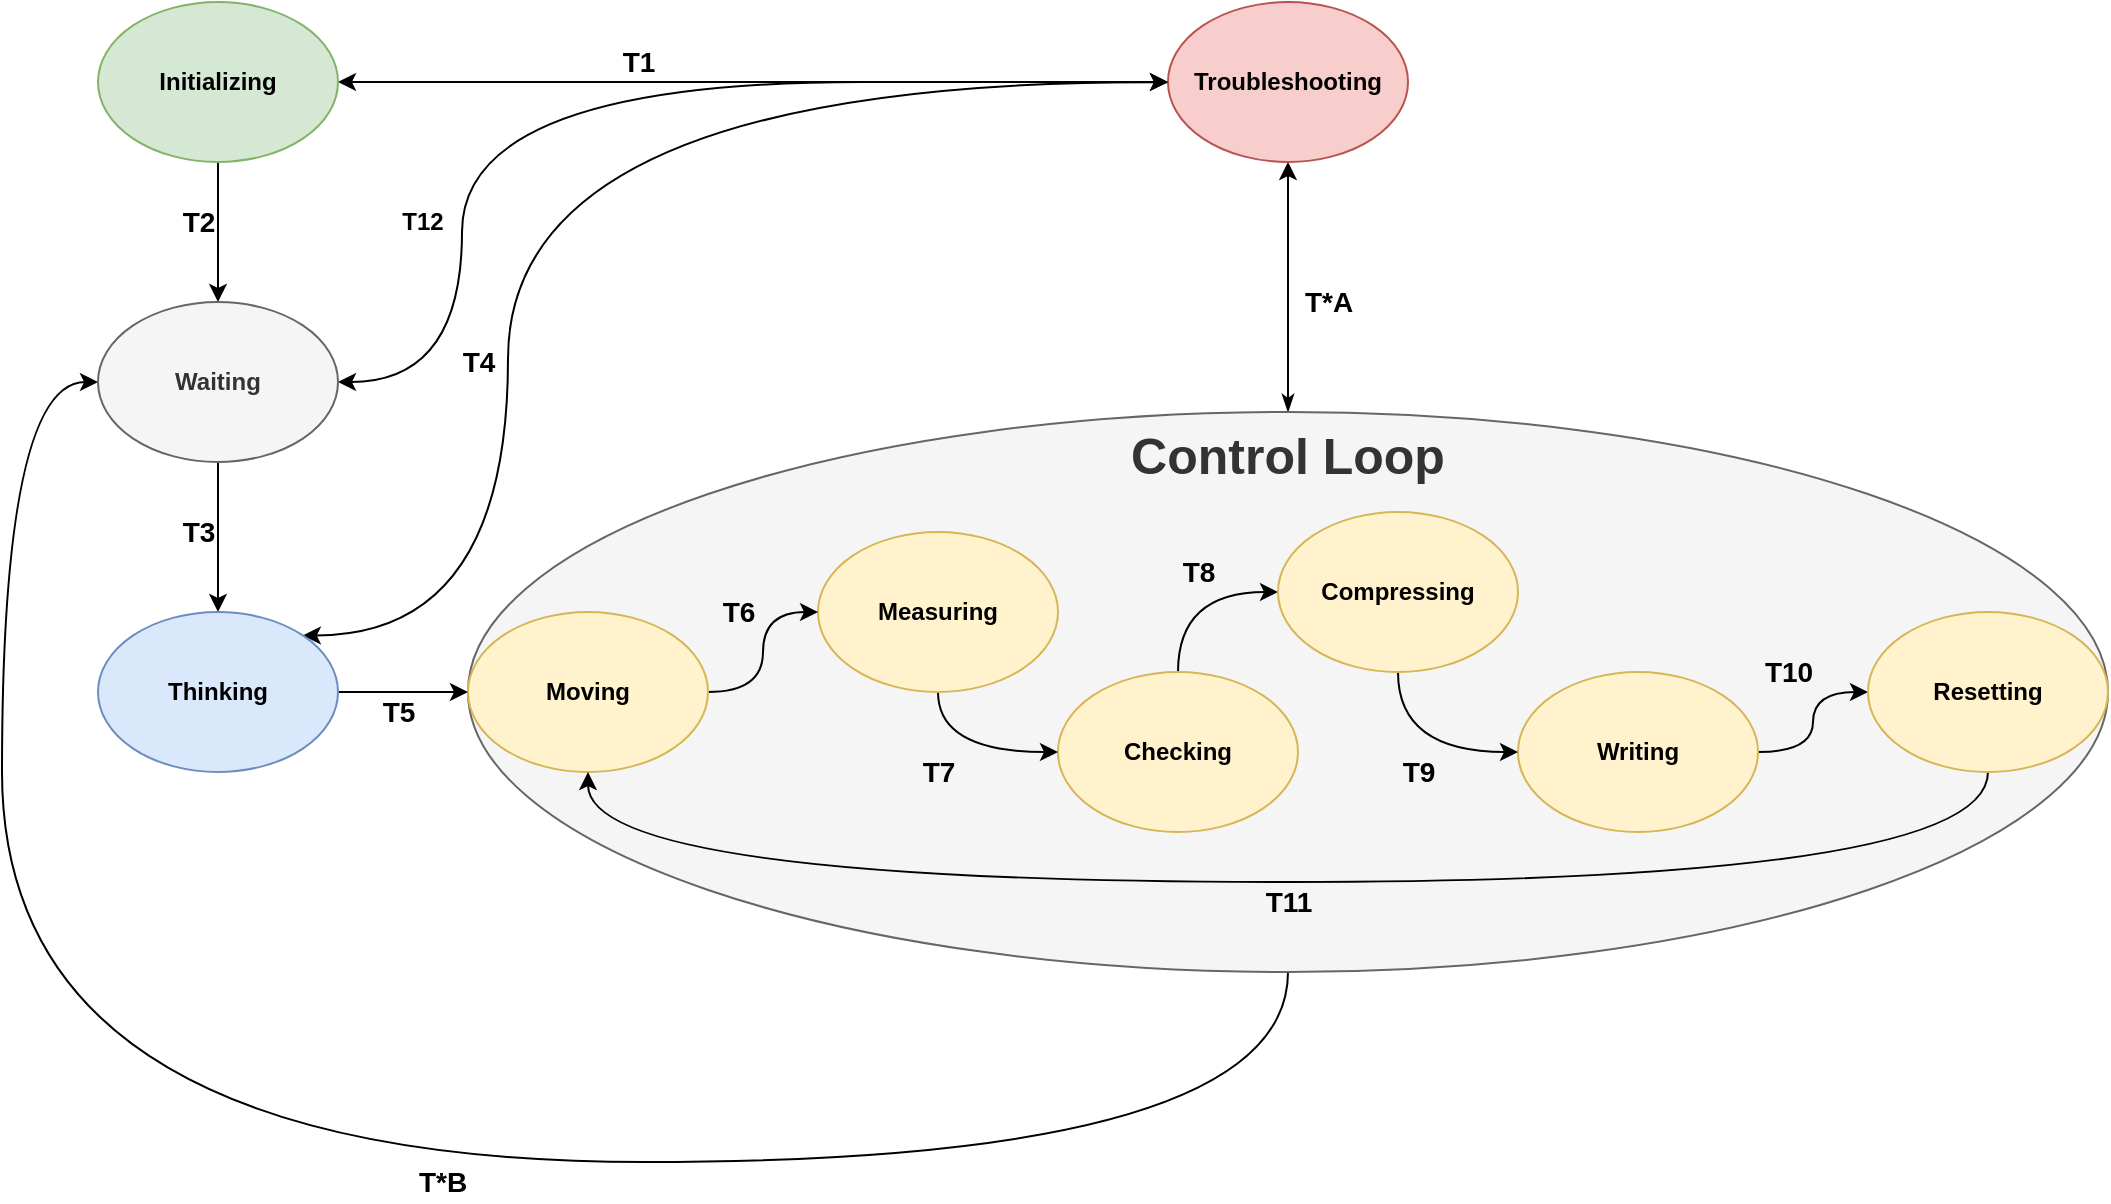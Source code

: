 <mxfile version="14.6.13" type="device"><diagram id="_STn9Pd23f0O8OnffpOl" name="Page-1"><mxGraphModel dx="708" dy="437" grid="1" gridSize="10" guides="1" tooltips="1" connect="0" arrows="1" fold="1" page="1" pageScale="1" pageWidth="1100" pageHeight="850" math="0" shadow="0"><root><mxCell id="0"/><mxCell id="1" parent="0"/><mxCell id="TclN76Cg1HD_B9w8PGFI-1" style="edgeStyle=orthogonalEdgeStyle;orthogonalLoop=1;jettySize=auto;html=1;startArrow=classic;startFill=1;curved=1;" edge="1" parent="1" source="N1F0GWJp2WTzkOJW3o7O-3"><mxGeometry relative="1" as="geometry"><mxPoint x="650" y="162" as="targetPoint"/><Array as="points"><mxPoint x="260" y="310"/><mxPoint x="260" y="160"/><mxPoint x="660" y="160"/><mxPoint x="660" y="162"/></Array></mxGeometry></mxCell><mxCell id="N1F0GWJp2WTzkOJW3o7O-31" style="edgeStyle=orthogonalEdgeStyle;curved=1;orthogonalLoop=1;jettySize=auto;html=1;entryX=0.5;entryY=1;entryDx=0;entryDy=0;startArrow=classicThin;startFill=1;" parent="1" source="N1F0GWJp2WTzkOJW3o7O-30" target="N1F0GWJp2WTzkOJW3o7O-2" edge="1"><mxGeometry relative="1" as="geometry"/></mxCell><mxCell id="xY3R8kkREQ_ENtgXtWQ--1" style="edgeStyle=orthogonalEdgeStyle;orthogonalLoop=1;jettySize=auto;html=1;entryX=0;entryY=0.5;entryDx=0;entryDy=0;curved=1;" parent="1" source="N1F0GWJp2WTzkOJW3o7O-30" target="N1F0GWJp2WTzkOJW3o7O-3" edge="1"><mxGeometry relative="1" as="geometry"><Array as="points"><mxPoint x="673" y="700"/><mxPoint x="30" y="700"/><mxPoint x="30" y="310"/></Array></mxGeometry></mxCell><mxCell id="N1F0GWJp2WTzkOJW3o7O-30" value="Control Loop" style="ellipse;whiteSpace=wrap;html=1;fillColor=#f5f5f5;verticalAlign=top;fontStyle=1;fontSize=25;strokeColor=#666666;fontColor=#333333;" parent="1" vertex="1"><mxGeometry x="263" y="325" width="820" height="280" as="geometry"/></mxCell><mxCell id="N1F0GWJp2WTzkOJW3o7O-34" style="edgeStyle=orthogonalEdgeStyle;curved=1;orthogonalLoop=1;jettySize=auto;html=1;entryX=0;entryY=0.5;entryDx=0;entryDy=0;startArrow=classic;startFill=1;" parent="1" source="N1F0GWJp2WTzkOJW3o7O-1" target="N1F0GWJp2WTzkOJW3o7O-2" edge="1"><mxGeometry relative="1" as="geometry"/></mxCell><mxCell id="N1F0GWJp2WTzkOJW3o7O-36" style="edgeStyle=orthogonalEdgeStyle;curved=1;orthogonalLoop=1;jettySize=auto;html=1;entryX=0.5;entryY=0;entryDx=0;entryDy=0;" parent="1" source="N1F0GWJp2WTzkOJW3o7O-1" target="N1F0GWJp2WTzkOJW3o7O-3" edge="1"><mxGeometry relative="1" as="geometry"/></mxCell><mxCell id="N1F0GWJp2WTzkOJW3o7O-1" value="Initializing" style="ellipse;whiteSpace=wrap;html=1;fontStyle=1;fillColor=#d5e8d4;strokeColor=#82b366;" parent="1" vertex="1"><mxGeometry x="78" y="120" width="120" height="80" as="geometry"/></mxCell><mxCell id="N1F0GWJp2WTzkOJW3o7O-2" value="Troubleshooting" style="ellipse;whiteSpace=wrap;html=1;fontStyle=1;fillColor=#f8cecc;strokeColor=#b85450;" parent="1" vertex="1"><mxGeometry x="613" y="120" width="120" height="80" as="geometry"/></mxCell><mxCell id="N1F0GWJp2WTzkOJW3o7O-37" style="edgeStyle=orthogonalEdgeStyle;curved=1;orthogonalLoop=1;jettySize=auto;html=1;" parent="1" source="N1F0GWJp2WTzkOJW3o7O-3" target="N1F0GWJp2WTzkOJW3o7O-8" edge="1"><mxGeometry relative="1" as="geometry"/></mxCell><mxCell id="N1F0GWJp2WTzkOJW3o7O-3" value="Waiting" style="ellipse;whiteSpace=wrap;html=1;fontStyle=1;fillColor=#f5f5f5;strokeColor=#666666;fontColor=#333333;" parent="1" vertex="1"><mxGeometry x="78" y="270" width="120" height="80" as="geometry"/></mxCell><mxCell id="N1F0GWJp2WTzkOJW3o7O-46" style="edgeStyle=orthogonalEdgeStyle;curved=1;orthogonalLoop=1;jettySize=auto;html=1;entryX=0;entryY=0.5;entryDx=0;entryDy=0;" parent="1" source="N1F0GWJp2WTzkOJW3o7O-4" target="N1F0GWJp2WTzkOJW3o7O-10" edge="1"><mxGeometry relative="1" as="geometry"/></mxCell><mxCell id="N1F0GWJp2WTzkOJW3o7O-4" value="Writing" style="ellipse;whiteSpace=wrap;html=1;fontStyle=1;fillColor=#fff2cc;strokeColor=#d6b656;" parent="1" vertex="1"><mxGeometry x="788" y="455" width="120" height="80" as="geometry"/></mxCell><mxCell id="N1F0GWJp2WTzkOJW3o7O-44" style="edgeStyle=orthogonalEdgeStyle;curved=1;orthogonalLoop=1;jettySize=auto;html=1;entryX=0;entryY=0.5;entryDx=0;entryDy=0;" parent="1" source="N1F0GWJp2WTzkOJW3o7O-5" target="N1F0GWJp2WTzkOJW3o7O-9" edge="1"><mxGeometry relative="1" as="geometry"><Array as="points"><mxPoint x="618" y="415"/></Array></mxGeometry></mxCell><mxCell id="N1F0GWJp2WTzkOJW3o7O-5" value="Checking" style="ellipse;whiteSpace=wrap;html=1;fontStyle=1;fillColor=#fff2cc;strokeColor=#d6b656;" parent="1" vertex="1"><mxGeometry x="558" y="455" width="120" height="80" as="geometry"/></mxCell><mxCell id="N1F0GWJp2WTzkOJW3o7O-41" style="edgeStyle=orthogonalEdgeStyle;curved=1;orthogonalLoop=1;jettySize=auto;html=1;entryX=0;entryY=0.5;entryDx=0;entryDy=0;" parent="1" source="N1F0GWJp2WTzkOJW3o7O-6" target="N1F0GWJp2WTzkOJW3o7O-5" edge="1"><mxGeometry relative="1" as="geometry"/></mxCell><mxCell id="N1F0GWJp2WTzkOJW3o7O-6" value="Measuring" style="ellipse;whiteSpace=wrap;html=1;fontStyle=1;fillColor=#fff2cc;strokeColor=#d6b656;" parent="1" vertex="1"><mxGeometry x="438" y="385" width="120" height="80" as="geometry"/></mxCell><mxCell id="N1F0GWJp2WTzkOJW3o7O-40" style="edgeStyle=orthogonalEdgeStyle;curved=1;orthogonalLoop=1;jettySize=auto;html=1;entryX=0;entryY=0.5;entryDx=0;entryDy=0;" parent="1" source="N1F0GWJp2WTzkOJW3o7O-7" target="N1F0GWJp2WTzkOJW3o7O-6" edge="1"><mxGeometry relative="1" as="geometry"/></mxCell><mxCell id="N1F0GWJp2WTzkOJW3o7O-7" value="Moving" style="ellipse;whiteSpace=wrap;html=1;fontStyle=1;fillColor=#fff2cc;strokeColor=#d6b656;" parent="1" vertex="1"><mxGeometry x="263" y="425" width="120" height="80" as="geometry"/></mxCell><mxCell id="N1F0GWJp2WTzkOJW3o7O-35" style="edgeStyle=orthogonalEdgeStyle;curved=1;orthogonalLoop=1;jettySize=auto;html=1;entryX=0;entryY=0.5;entryDx=0;entryDy=0;" parent="1" source="N1F0GWJp2WTzkOJW3o7O-8" target="N1F0GWJp2WTzkOJW3o7O-7" edge="1"><mxGeometry relative="1" as="geometry"/></mxCell><mxCell id="N1F0GWJp2WTzkOJW3o7O-48" style="edgeStyle=orthogonalEdgeStyle;curved=1;orthogonalLoop=1;jettySize=auto;html=1;entryX=0;entryY=0.5;entryDx=0;entryDy=0;exitX=1;exitY=0;exitDx=0;exitDy=0;startArrow=classic;startFill=1;" parent="1" source="N1F0GWJp2WTzkOJW3o7O-8" target="N1F0GWJp2WTzkOJW3o7O-2" edge="1"><mxGeometry relative="1" as="geometry"><Array as="points"><mxPoint x="283" y="437"/><mxPoint x="283" y="160"/></Array></mxGeometry></mxCell><mxCell id="N1F0GWJp2WTzkOJW3o7O-8" value="Thinking" style="ellipse;whiteSpace=wrap;html=1;fontStyle=1;fillColor=#dae8fc;strokeColor=#6c8ebf;" parent="1" vertex="1"><mxGeometry x="78" y="425" width="120" height="80" as="geometry"/></mxCell><mxCell id="N1F0GWJp2WTzkOJW3o7O-45" style="edgeStyle=orthogonalEdgeStyle;curved=1;orthogonalLoop=1;jettySize=auto;html=1;entryX=0;entryY=0.5;entryDx=0;entryDy=0;" parent="1" source="N1F0GWJp2WTzkOJW3o7O-9" target="N1F0GWJp2WTzkOJW3o7O-4" edge="1"><mxGeometry relative="1" as="geometry"/></mxCell><mxCell id="N1F0GWJp2WTzkOJW3o7O-9" value="Compressing" style="ellipse;whiteSpace=wrap;html=1;fontStyle=1;fillColor=#fff2cc;strokeColor=#d6b656;" parent="1" vertex="1"><mxGeometry x="668" y="375" width="120" height="80" as="geometry"/></mxCell><mxCell id="gipDCyiXgNw134iXagru-1" style="edgeStyle=orthogonalEdgeStyle;orthogonalLoop=1;jettySize=auto;html=1;entryX=0.5;entryY=1;entryDx=0;entryDy=0;curved=1;" parent="1" source="N1F0GWJp2WTzkOJW3o7O-10" target="N1F0GWJp2WTzkOJW3o7O-7" edge="1"><mxGeometry relative="1" as="geometry"><Array as="points"><mxPoint x="1023" y="560"/><mxPoint x="323" y="560"/></Array></mxGeometry></mxCell><mxCell id="N1F0GWJp2WTzkOJW3o7O-10" value="Resetting" style="ellipse;whiteSpace=wrap;html=1;fontStyle=1;fillColor=#fff2cc;strokeColor=#d6b656;" parent="1" vertex="1"><mxGeometry x="963" y="425" width="120" height="80" as="geometry"/></mxCell><mxCell id="N1F0GWJp2WTzkOJW3o7O-49" value="T1" style="text;html=1;align=center;verticalAlign=middle;resizable=0;points=[];autosize=1;strokeColor=none;fontStyle=1;fontSize=14;" parent="1" vertex="1"><mxGeometry x="333" y="140" width="30" height="20" as="geometry"/></mxCell><mxCell id="N1F0GWJp2WTzkOJW3o7O-50" value="T2" style="text;html=1;align=center;verticalAlign=middle;resizable=0;points=[];autosize=1;strokeColor=none;fontStyle=1;fontSize=14;" parent="1" vertex="1"><mxGeometry x="113" y="220" width="30" height="20" as="geometry"/></mxCell><mxCell id="N1F0GWJp2WTzkOJW3o7O-51" value="T3" style="text;html=1;align=center;verticalAlign=middle;resizable=0;points=[];autosize=1;strokeColor=none;fontStyle=1;fontSize=14;" parent="1" vertex="1"><mxGeometry x="113" y="375" width="30" height="20" as="geometry"/></mxCell><mxCell id="N1F0GWJp2WTzkOJW3o7O-52" value="T4" style="text;html=1;align=center;verticalAlign=middle;resizable=0;points=[];autosize=1;strokeColor=none;fontStyle=1;fontSize=14;" parent="1" vertex="1"><mxGeometry x="253" y="290" width="30" height="20" as="geometry"/></mxCell><mxCell id="N1F0GWJp2WTzkOJW3o7O-53" value="T*A" style="text;html=1;align=center;verticalAlign=middle;resizable=0;points=[];autosize=1;strokeColor=none;fontStyle=1;fontSize=14;" parent="1" vertex="1"><mxGeometry x="673" y="260" width="40" height="20" as="geometry"/></mxCell><mxCell id="N1F0GWJp2WTzkOJW3o7O-54" value="T*B" style="text;html=1;align=center;verticalAlign=middle;resizable=0;points=[];autosize=1;strokeColor=none;fontStyle=1;fontSize=14;" parent="1" vertex="1"><mxGeometry x="230" y="700" width="40" height="20" as="geometry"/></mxCell><mxCell id="N1F0GWJp2WTzkOJW3o7O-55" value="T5" style="text;html=1;align=center;verticalAlign=middle;resizable=0;points=[];autosize=1;strokeColor=none;fontStyle=1;fontSize=14;" parent="1" vertex="1"><mxGeometry x="213" y="465" width="30" height="20" as="geometry"/></mxCell><mxCell id="N1F0GWJp2WTzkOJW3o7O-56" value="T6" style="text;html=1;align=center;verticalAlign=middle;resizable=0;points=[];autosize=1;strokeColor=none;fontStyle=1;fontSize=14;" parent="1" vertex="1"><mxGeometry x="383" y="415" width="30" height="20" as="geometry"/></mxCell><mxCell id="N1F0GWJp2WTzkOJW3o7O-57" value="T7" style="text;html=1;align=center;verticalAlign=middle;resizable=0;points=[];autosize=1;strokeColor=none;fontStyle=1;fontSize=14;" parent="1" vertex="1"><mxGeometry x="483" y="495" width="30" height="20" as="geometry"/></mxCell><mxCell id="N1F0GWJp2WTzkOJW3o7O-58" value="T8" style="text;html=1;align=center;verticalAlign=middle;resizable=0;points=[];autosize=1;strokeColor=none;fontStyle=1;fontSize=14;" parent="1" vertex="1"><mxGeometry x="613" y="395" width="30" height="20" as="geometry"/></mxCell><mxCell id="N1F0GWJp2WTzkOJW3o7O-59" value="T9" style="text;html=1;align=center;verticalAlign=middle;resizable=0;points=[];autosize=1;strokeColor=none;fontStyle=1;fontSize=14;" parent="1" vertex="1"><mxGeometry x="723" y="495" width="30" height="20" as="geometry"/></mxCell><mxCell id="N1F0GWJp2WTzkOJW3o7O-60" value="T10" style="text;html=1;align=center;verticalAlign=middle;resizable=0;points=[];autosize=1;strokeColor=none;fontStyle=1;fontSize=14;" parent="1" vertex="1"><mxGeometry x="903" y="445" width="40" height="20" as="geometry"/></mxCell><mxCell id="gipDCyiXgNw134iXagru-2" value="T11" style="text;html=1;align=center;verticalAlign=middle;resizable=0;points=[];autosize=1;strokeColor=none;fontStyle=1;fontSize=14;" parent="1" vertex="1"><mxGeometry x="653" y="560" width="40" height="20" as="geometry"/></mxCell><mxCell id="TclN76Cg1HD_B9w8PGFI-2" value="T12" style="text;html=1;align=center;verticalAlign=middle;resizable=0;points=[];autosize=1;strokeColor=none;fontStyle=1" vertex="1" parent="1"><mxGeometry x="220" y="220" width="40" height="20" as="geometry"/></mxCell></root></mxGraphModel></diagram></mxfile>